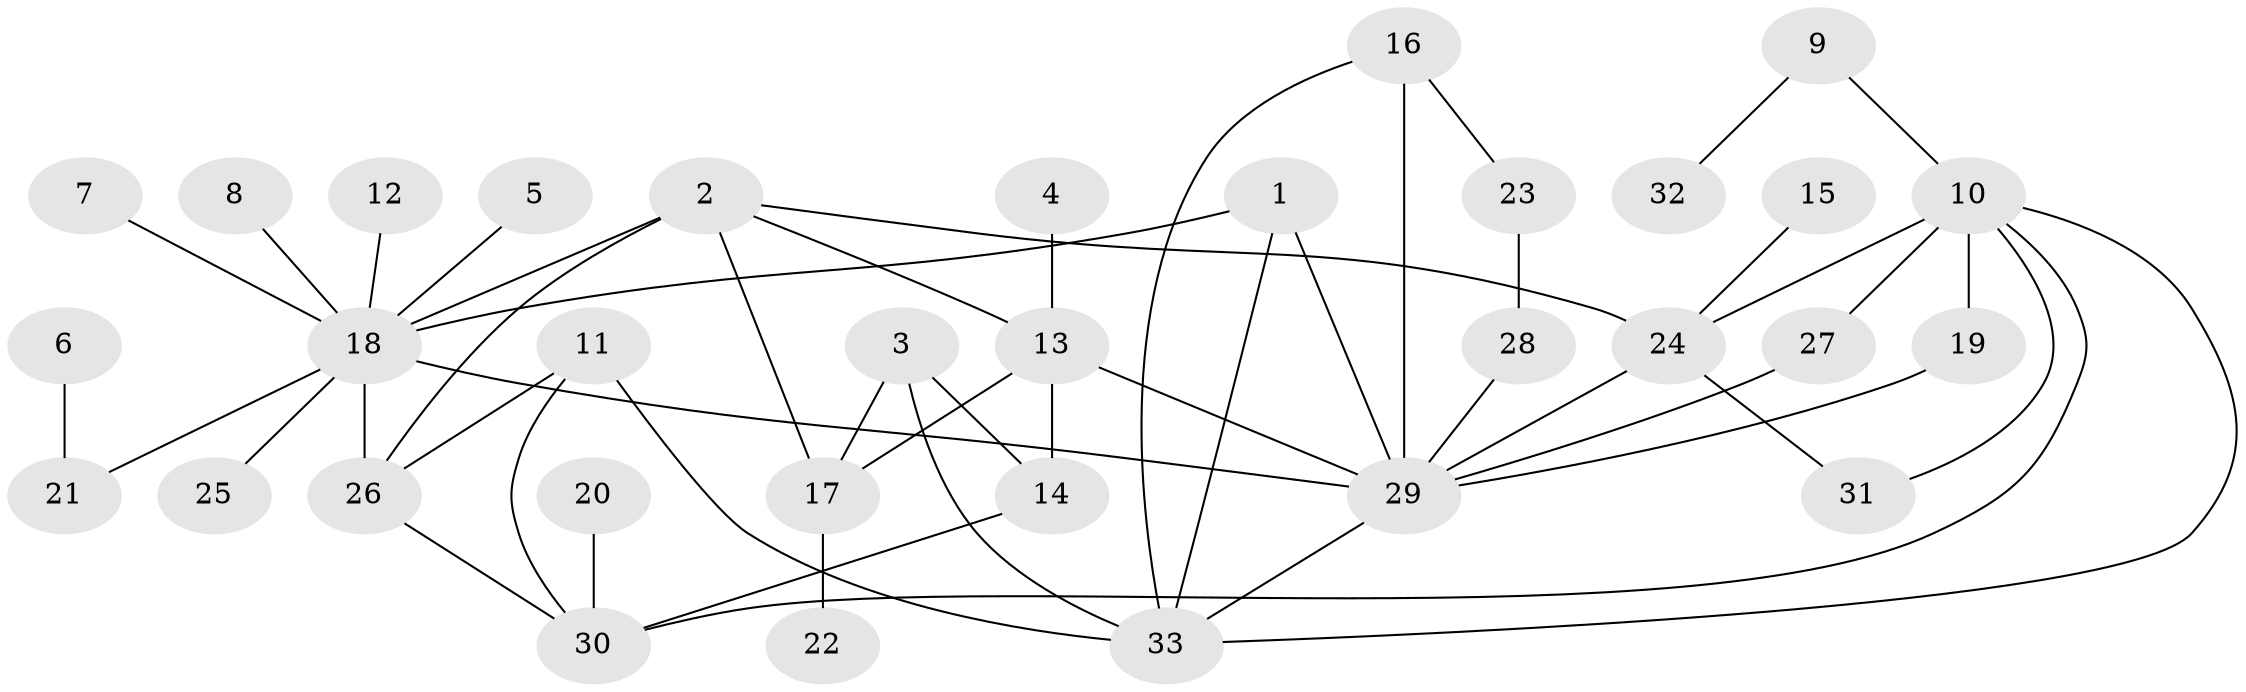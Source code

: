 // original degree distribution, {6: 0.030303030303030304, 7: 0.045454545454545456, 5: 0.030303030303030304, 12: 0.015151515151515152, 3: 0.06060606060606061, 10: 0.015151515151515152, 4: 0.06060606060606061, 8: 0.030303030303030304, 2: 0.21212121212121213, 1: 0.5}
// Generated by graph-tools (version 1.1) at 2025/02/03/09/25 03:02:43]
// undirected, 33 vertices, 50 edges
graph export_dot {
graph [start="1"]
  node [color=gray90,style=filled];
  1;
  2;
  3;
  4;
  5;
  6;
  7;
  8;
  9;
  10;
  11;
  12;
  13;
  14;
  15;
  16;
  17;
  18;
  19;
  20;
  21;
  22;
  23;
  24;
  25;
  26;
  27;
  28;
  29;
  30;
  31;
  32;
  33;
  1 -- 18 [weight=1.0];
  1 -- 29 [weight=1.0];
  1 -- 33 [weight=1.0];
  2 -- 13 [weight=1.0];
  2 -- 17 [weight=1.0];
  2 -- 18 [weight=1.0];
  2 -- 24 [weight=1.0];
  2 -- 26 [weight=2.0];
  3 -- 14 [weight=1.0];
  3 -- 17 [weight=1.0];
  3 -- 33 [weight=2.0];
  4 -- 13 [weight=1.0];
  5 -- 18 [weight=1.0];
  6 -- 21 [weight=1.0];
  7 -- 18 [weight=1.0];
  8 -- 18 [weight=1.0];
  9 -- 10 [weight=1.0];
  9 -- 32 [weight=1.0];
  10 -- 19 [weight=1.0];
  10 -- 24 [weight=1.0];
  10 -- 27 [weight=1.0];
  10 -- 30 [weight=1.0];
  10 -- 31 [weight=1.0];
  10 -- 33 [weight=1.0];
  11 -- 26 [weight=1.0];
  11 -- 30 [weight=1.0];
  11 -- 33 [weight=1.0];
  12 -- 18 [weight=1.0];
  13 -- 14 [weight=1.0];
  13 -- 17 [weight=1.0];
  13 -- 29 [weight=1.0];
  14 -- 30 [weight=1.0];
  15 -- 24 [weight=1.0];
  16 -- 23 [weight=1.0];
  16 -- 29 [weight=1.0];
  16 -- 33 [weight=1.0];
  17 -- 22 [weight=1.0];
  18 -- 21 [weight=1.0];
  18 -- 25 [weight=1.0];
  18 -- 26 [weight=1.0];
  18 -- 29 [weight=1.0];
  19 -- 29 [weight=1.0];
  20 -- 30 [weight=1.0];
  23 -- 28 [weight=1.0];
  24 -- 29 [weight=1.0];
  24 -- 31 [weight=1.0];
  26 -- 30 [weight=1.0];
  27 -- 29 [weight=1.0];
  28 -- 29 [weight=1.0];
  29 -- 33 [weight=1.0];
}
